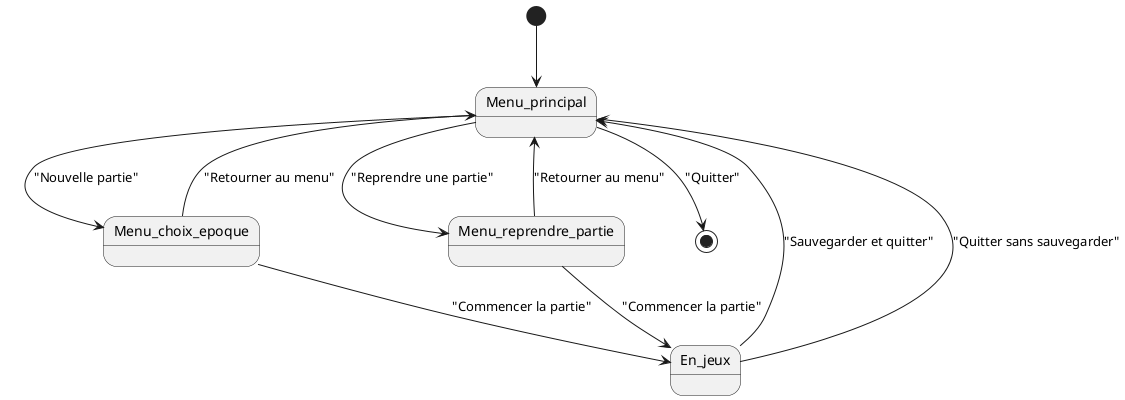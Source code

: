 @startuml

[*] --> Menu_principal
Menu_principal --> Menu_choix_epoque : "Nouvelle partie"
Menu_principal --> Menu_reprendre_partie : "Reprendre une partie"
Menu_principal --> [*] : "Quitter"

Menu_choix_epoque --> En_jeux : "Commencer la partie"
Menu_choix_epoque --> Menu_principal : "Retourner au menu"

Menu_reprendre_partie --> En_jeux : "Commencer la partie"
Menu_reprendre_partie --> Menu_principal : "Retourner au menu"

En_jeux --> Menu_principal : "Sauvegarder et quitter"
En_jeux --> Menu_principal : "Quitter sans sauvegarder"

@enduml